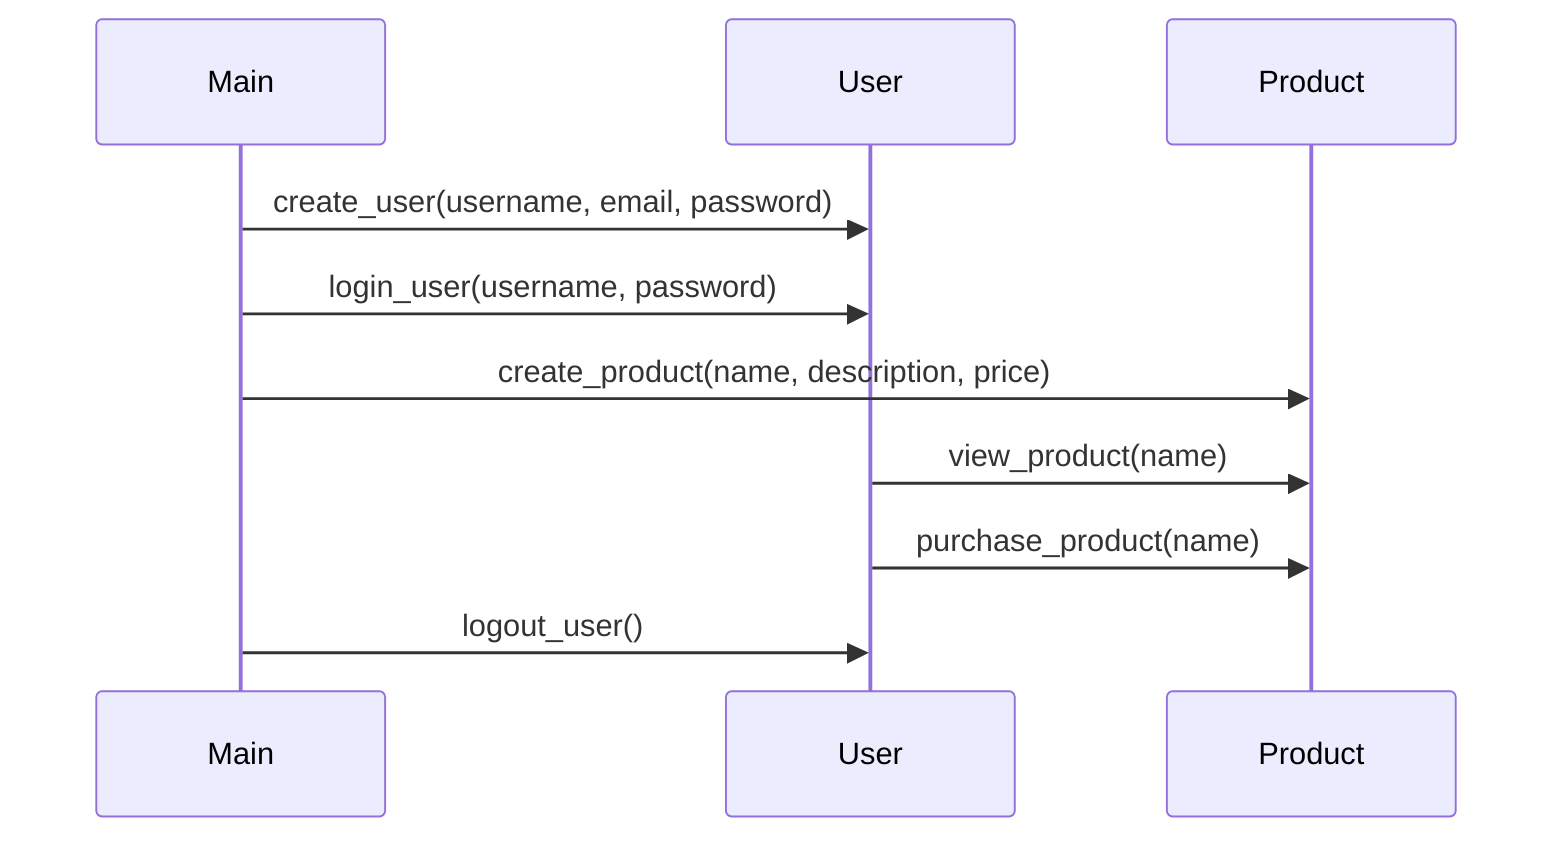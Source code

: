 sequenceDiagram
    participant M as Main
    participant U as User
    participant P as Product
    M->>U: create_user(username, email, password)
    M->>U: login_user(username, password)
    M->>P: create_product(name, description, price)
    U->>P: view_product(name)
    U->>P: purchase_product(name)
    M->>U: logout_user()